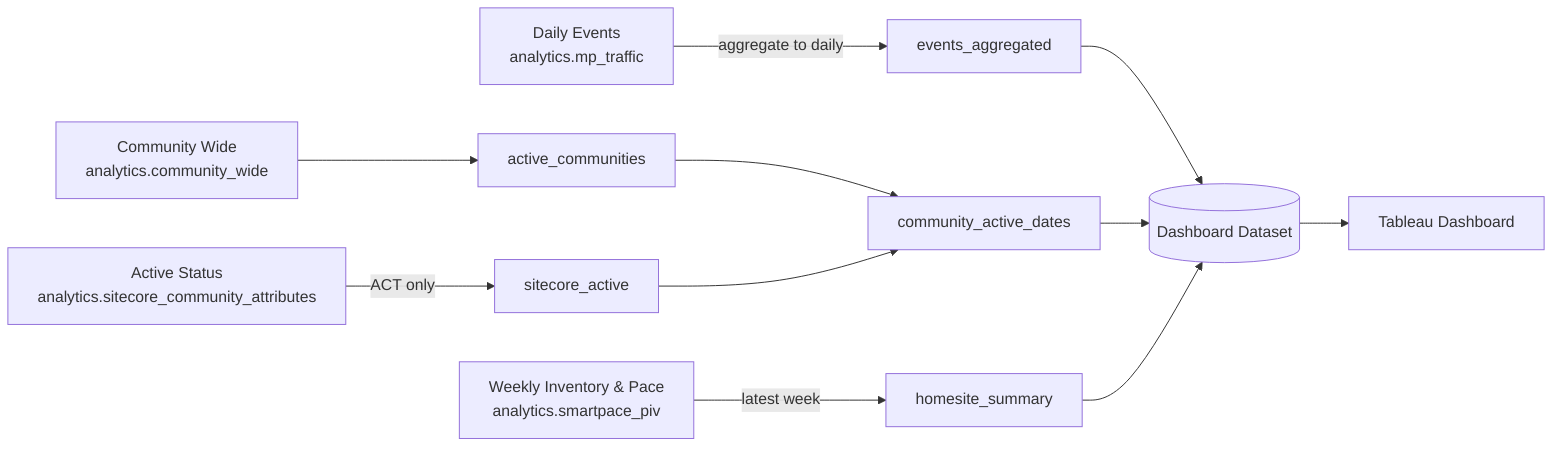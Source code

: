 flowchart LR
  A[Daily Events\nanalytics.mp_traffic] -->|aggregate to daily| B[events_aggregated]
  S[Active Status\nanalytics.sitecore_community_attributes] -->|ACT only| C[sitecore_active]
  W[Community Wide\nanalytics.community_wide] --> D[active_communities]
  D --> E[community_active_dates]
  C --> E
  B --> F[(Dashboard Dataset)]
  E --> F
  P[Weekly Inventory & Pace\nanalytics.smartpace_piv] -->|latest week| H[homesite_summary]
  H --> F
  F --> G[Tableau Dashboard]